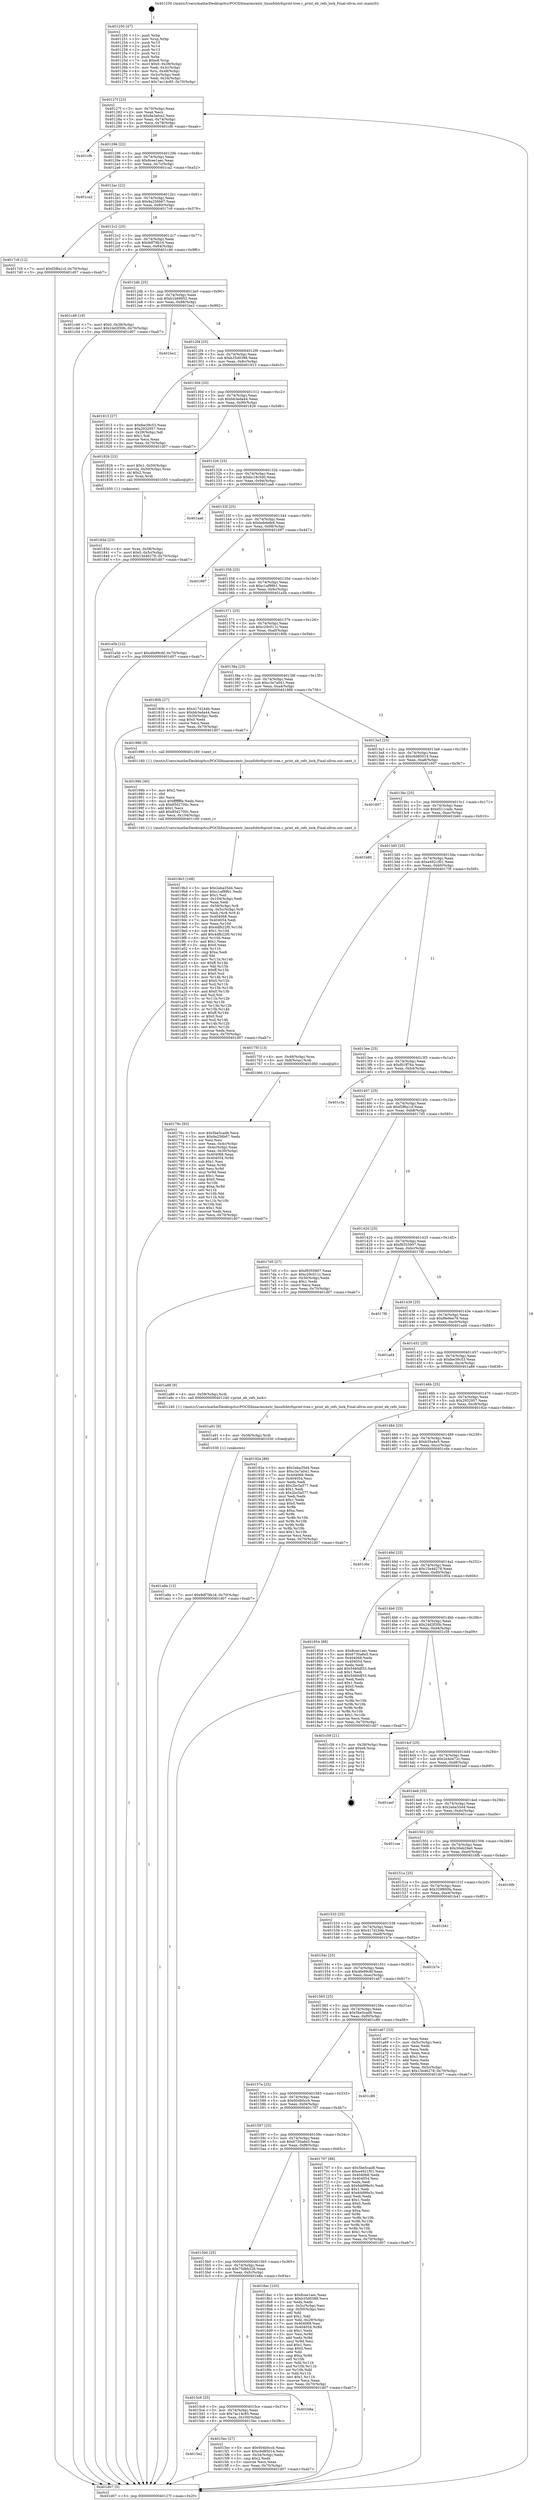 digraph "0x401250" {
  label = "0x401250 (/mnt/c/Users/mathe/Desktop/tcc/POCII/binaries/extr_linuxfsbtrfsprint-tree.c_print_eb_refs_lock_Final-ollvm.out::main(0))"
  labelloc = "t"
  node[shape=record]

  Entry [label="",width=0.3,height=0.3,shape=circle,fillcolor=black,style=filled]
  "0x40127f" [label="{
     0x40127f [23]\l
     | [instrs]\l
     &nbsp;&nbsp;0x40127f \<+3\>: mov -0x70(%rbp),%eax\l
     &nbsp;&nbsp;0x401282 \<+2\>: mov %eax,%ecx\l
     &nbsp;&nbsp;0x401284 \<+6\>: sub $0x8a3afce2,%ecx\l
     &nbsp;&nbsp;0x40128a \<+3\>: mov %eax,-0x74(%rbp)\l
     &nbsp;&nbsp;0x40128d \<+3\>: mov %ecx,-0x78(%rbp)\l
     &nbsp;&nbsp;0x401290 \<+6\>: je 0000000000401cfb \<main+0xaab\>\l
  }"]
  "0x401cfb" [label="{
     0x401cfb\l
  }", style=dashed]
  "0x401296" [label="{
     0x401296 [22]\l
     | [instrs]\l
     &nbsp;&nbsp;0x401296 \<+5\>: jmp 000000000040129b \<main+0x4b\>\l
     &nbsp;&nbsp;0x40129b \<+3\>: mov -0x74(%rbp),%eax\l
     &nbsp;&nbsp;0x40129e \<+5\>: sub $0x8cee1aec,%eax\l
     &nbsp;&nbsp;0x4012a3 \<+3\>: mov %eax,-0x7c(%rbp)\l
     &nbsp;&nbsp;0x4012a6 \<+6\>: je 0000000000401ca2 \<main+0xa52\>\l
  }"]
  Exit [label="",width=0.3,height=0.3,shape=circle,fillcolor=black,style=filled,peripheries=2]
  "0x401ca2" [label="{
     0x401ca2\l
  }", style=dashed]
  "0x4012ac" [label="{
     0x4012ac [22]\l
     | [instrs]\l
     &nbsp;&nbsp;0x4012ac \<+5\>: jmp 00000000004012b1 \<main+0x61\>\l
     &nbsp;&nbsp;0x4012b1 \<+3\>: mov -0x74(%rbp),%eax\l
     &nbsp;&nbsp;0x4012b4 \<+5\>: sub $0x9a256b67,%eax\l
     &nbsp;&nbsp;0x4012b9 \<+3\>: mov %eax,-0x80(%rbp)\l
     &nbsp;&nbsp;0x4012bc \<+6\>: je 00000000004017c9 \<main+0x579\>\l
  }"]
  "0x401a9a" [label="{
     0x401a9a [12]\l
     | [instrs]\l
     &nbsp;&nbsp;0x401a9a \<+7\>: movl $0x9df78b16,-0x70(%rbp)\l
     &nbsp;&nbsp;0x401aa1 \<+5\>: jmp 0000000000401d07 \<main+0xab7\>\l
  }"]
  "0x4017c9" [label="{
     0x4017c9 [12]\l
     | [instrs]\l
     &nbsp;&nbsp;0x4017c9 \<+7\>: movl $0xf2f6a1cf,-0x70(%rbp)\l
     &nbsp;&nbsp;0x4017d0 \<+5\>: jmp 0000000000401d07 \<main+0xab7\>\l
  }"]
  "0x4012c2" [label="{
     0x4012c2 [25]\l
     | [instrs]\l
     &nbsp;&nbsp;0x4012c2 \<+5\>: jmp 00000000004012c7 \<main+0x77\>\l
     &nbsp;&nbsp;0x4012c7 \<+3\>: mov -0x74(%rbp),%eax\l
     &nbsp;&nbsp;0x4012ca \<+5\>: sub $0x9df78b16,%eax\l
     &nbsp;&nbsp;0x4012cf \<+6\>: mov %eax,-0x84(%rbp)\l
     &nbsp;&nbsp;0x4012d5 \<+6\>: je 0000000000401c46 \<main+0x9f6\>\l
  }"]
  "0x401a91" [label="{
     0x401a91 [9]\l
     | [instrs]\l
     &nbsp;&nbsp;0x401a91 \<+4\>: mov -0x58(%rbp),%rdi\l
     &nbsp;&nbsp;0x401a95 \<+5\>: call 0000000000401030 \<free@plt\>\l
     | [calls]\l
     &nbsp;&nbsp;0x401030 \{1\} (unknown)\l
  }"]
  "0x401c46" [label="{
     0x401c46 [19]\l
     | [instrs]\l
     &nbsp;&nbsp;0x401c46 \<+7\>: movl $0x0,-0x38(%rbp)\l
     &nbsp;&nbsp;0x401c4d \<+7\>: movl $0x24d3f30b,-0x70(%rbp)\l
     &nbsp;&nbsp;0x401c54 \<+5\>: jmp 0000000000401d07 \<main+0xab7\>\l
  }"]
  "0x4012db" [label="{
     0x4012db [25]\l
     | [instrs]\l
     &nbsp;&nbsp;0x4012db \<+5\>: jmp 00000000004012e0 \<main+0x90\>\l
     &nbsp;&nbsp;0x4012e0 \<+3\>: mov -0x74(%rbp),%eax\l
     &nbsp;&nbsp;0x4012e3 \<+5\>: sub $0xb1b68852,%eax\l
     &nbsp;&nbsp;0x4012e8 \<+6\>: mov %eax,-0x88(%rbp)\l
     &nbsp;&nbsp;0x4012ee \<+6\>: je 0000000000401be2 \<main+0x992\>\l
  }"]
  "0x4019b3" [label="{
     0x4019b3 [168]\l
     | [instrs]\l
     &nbsp;&nbsp;0x4019b3 \<+5\>: mov $0x2eba35d4,%ecx\l
     &nbsp;&nbsp;0x4019b8 \<+5\>: mov $0xc1af99b1,%edx\l
     &nbsp;&nbsp;0x4019bd \<+3\>: mov $0x1,%sil\l
     &nbsp;&nbsp;0x4019c0 \<+6\>: mov -0x104(%rbp),%edi\l
     &nbsp;&nbsp;0x4019c6 \<+3\>: imul %eax,%edi\l
     &nbsp;&nbsp;0x4019c9 \<+4\>: mov -0x58(%rbp),%r8\l
     &nbsp;&nbsp;0x4019cd \<+4\>: movslq -0x5c(%rbp),%r9\l
     &nbsp;&nbsp;0x4019d1 \<+4\>: mov %edi,(%r8,%r9,4)\l
     &nbsp;&nbsp;0x4019d5 \<+7\>: mov 0x404068,%eax\l
     &nbsp;&nbsp;0x4019dc \<+7\>: mov 0x404054,%edi\l
     &nbsp;&nbsp;0x4019e3 \<+3\>: mov %eax,%r10d\l
     &nbsp;&nbsp;0x4019e6 \<+7\>: sub $0x4dfb22f0,%r10d\l
     &nbsp;&nbsp;0x4019ed \<+4\>: sub $0x1,%r10d\l
     &nbsp;&nbsp;0x4019f1 \<+7\>: add $0x4dfb22f0,%r10d\l
     &nbsp;&nbsp;0x4019f8 \<+4\>: imul %r10d,%eax\l
     &nbsp;&nbsp;0x4019fc \<+3\>: and $0x1,%eax\l
     &nbsp;&nbsp;0x4019ff \<+3\>: cmp $0x0,%eax\l
     &nbsp;&nbsp;0x401a02 \<+4\>: sete %r11b\l
     &nbsp;&nbsp;0x401a06 \<+3\>: cmp $0xa,%edi\l
     &nbsp;&nbsp;0x401a09 \<+3\>: setl %bl\l
     &nbsp;&nbsp;0x401a0c \<+3\>: mov %r11b,%r14b\l
     &nbsp;&nbsp;0x401a0f \<+4\>: xor $0xff,%r14b\l
     &nbsp;&nbsp;0x401a13 \<+3\>: mov %bl,%r15b\l
     &nbsp;&nbsp;0x401a16 \<+4\>: xor $0xff,%r15b\l
     &nbsp;&nbsp;0x401a1a \<+4\>: xor $0x0,%sil\l
     &nbsp;&nbsp;0x401a1e \<+3\>: mov %r14b,%r12b\l
     &nbsp;&nbsp;0x401a21 \<+4\>: and $0x0,%r12b\l
     &nbsp;&nbsp;0x401a25 \<+3\>: and %sil,%r11b\l
     &nbsp;&nbsp;0x401a28 \<+3\>: mov %r15b,%r13b\l
     &nbsp;&nbsp;0x401a2b \<+4\>: and $0x0,%r13b\l
     &nbsp;&nbsp;0x401a2f \<+3\>: and %sil,%bl\l
     &nbsp;&nbsp;0x401a32 \<+3\>: or %r11b,%r12b\l
     &nbsp;&nbsp;0x401a35 \<+3\>: or %bl,%r13b\l
     &nbsp;&nbsp;0x401a38 \<+3\>: xor %r13b,%r12b\l
     &nbsp;&nbsp;0x401a3b \<+3\>: or %r15b,%r14b\l
     &nbsp;&nbsp;0x401a3e \<+4\>: xor $0xff,%r14b\l
     &nbsp;&nbsp;0x401a42 \<+4\>: or $0x0,%sil\l
     &nbsp;&nbsp;0x401a46 \<+3\>: and %sil,%r14b\l
     &nbsp;&nbsp;0x401a49 \<+3\>: or %r14b,%r12b\l
     &nbsp;&nbsp;0x401a4c \<+4\>: test $0x1,%r12b\l
     &nbsp;&nbsp;0x401a50 \<+3\>: cmovne %edx,%ecx\l
     &nbsp;&nbsp;0x401a53 \<+3\>: mov %ecx,-0x70(%rbp)\l
     &nbsp;&nbsp;0x401a56 \<+5\>: jmp 0000000000401d07 \<main+0xab7\>\l
  }"]
  "0x401be2" [label="{
     0x401be2\l
  }", style=dashed]
  "0x4012f4" [label="{
     0x4012f4 [25]\l
     | [instrs]\l
     &nbsp;&nbsp;0x4012f4 \<+5\>: jmp 00000000004012f9 \<main+0xa9\>\l
     &nbsp;&nbsp;0x4012f9 \<+3\>: mov -0x74(%rbp),%eax\l
     &nbsp;&nbsp;0x4012fc \<+5\>: sub $0xb35d0388,%eax\l
     &nbsp;&nbsp;0x401301 \<+6\>: mov %eax,-0x8c(%rbp)\l
     &nbsp;&nbsp;0x401307 \<+6\>: je 0000000000401913 \<main+0x6c3\>\l
  }"]
  "0x40198b" [label="{
     0x40198b [40]\l
     | [instrs]\l
     &nbsp;&nbsp;0x40198b \<+5\>: mov $0x2,%ecx\l
     &nbsp;&nbsp;0x401990 \<+1\>: cltd\l
     &nbsp;&nbsp;0x401991 \<+2\>: idiv %ecx\l
     &nbsp;&nbsp;0x401993 \<+6\>: imul $0xfffffffe,%edx,%ecx\l
     &nbsp;&nbsp;0x401999 \<+6\>: sub $0x85d2700c,%ecx\l
     &nbsp;&nbsp;0x40199f \<+3\>: add $0x1,%ecx\l
     &nbsp;&nbsp;0x4019a2 \<+6\>: add $0x85d2700c,%ecx\l
     &nbsp;&nbsp;0x4019a8 \<+6\>: mov %ecx,-0x104(%rbp)\l
     &nbsp;&nbsp;0x4019ae \<+5\>: call 0000000000401160 \<next_i\>\l
     | [calls]\l
     &nbsp;&nbsp;0x401160 \{1\} (/mnt/c/Users/mathe/Desktop/tcc/POCII/binaries/extr_linuxfsbtrfsprint-tree.c_print_eb_refs_lock_Final-ollvm.out::next_i)\l
  }"]
  "0x401913" [label="{
     0x401913 [27]\l
     | [instrs]\l
     &nbsp;&nbsp;0x401913 \<+5\>: mov $0xfee39c53,%eax\l
     &nbsp;&nbsp;0x401918 \<+5\>: mov $0x2932957,%ecx\l
     &nbsp;&nbsp;0x40191d \<+3\>: mov -0x29(%rbp),%dl\l
     &nbsp;&nbsp;0x401920 \<+3\>: test $0x1,%dl\l
     &nbsp;&nbsp;0x401923 \<+3\>: cmovne %ecx,%eax\l
     &nbsp;&nbsp;0x401926 \<+3\>: mov %eax,-0x70(%rbp)\l
     &nbsp;&nbsp;0x401929 \<+5\>: jmp 0000000000401d07 \<main+0xab7\>\l
  }"]
  "0x40130d" [label="{
     0x40130d [25]\l
     | [instrs]\l
     &nbsp;&nbsp;0x40130d \<+5\>: jmp 0000000000401312 \<main+0xc2\>\l
     &nbsp;&nbsp;0x401312 \<+3\>: mov -0x74(%rbp),%eax\l
     &nbsp;&nbsp;0x401315 \<+5\>: sub $0xbb3eda44,%eax\l
     &nbsp;&nbsp;0x40131a \<+6\>: mov %eax,-0x90(%rbp)\l
     &nbsp;&nbsp;0x401320 \<+6\>: je 0000000000401826 \<main+0x5d6\>\l
  }"]
  "0x40183d" [label="{
     0x40183d [23]\l
     | [instrs]\l
     &nbsp;&nbsp;0x40183d \<+4\>: mov %rax,-0x58(%rbp)\l
     &nbsp;&nbsp;0x401841 \<+7\>: movl $0x0,-0x5c(%rbp)\l
     &nbsp;&nbsp;0x401848 \<+7\>: movl $0x15e46278,-0x70(%rbp)\l
     &nbsp;&nbsp;0x40184f \<+5\>: jmp 0000000000401d07 \<main+0xab7\>\l
  }"]
  "0x401826" [label="{
     0x401826 [23]\l
     | [instrs]\l
     &nbsp;&nbsp;0x401826 \<+7\>: movl $0x1,-0x50(%rbp)\l
     &nbsp;&nbsp;0x40182d \<+4\>: movslq -0x50(%rbp),%rax\l
     &nbsp;&nbsp;0x401831 \<+4\>: shl $0x2,%rax\l
     &nbsp;&nbsp;0x401835 \<+3\>: mov %rax,%rdi\l
     &nbsp;&nbsp;0x401838 \<+5\>: call 0000000000401050 \<malloc@plt\>\l
     | [calls]\l
     &nbsp;&nbsp;0x401050 \{1\} (unknown)\l
  }"]
  "0x401326" [label="{
     0x401326 [25]\l
     | [instrs]\l
     &nbsp;&nbsp;0x401326 \<+5\>: jmp 000000000040132b \<main+0xdb\>\l
     &nbsp;&nbsp;0x40132b \<+3\>: mov -0x74(%rbp),%eax\l
     &nbsp;&nbsp;0x40132e \<+5\>: sub $0xbc18c5d0,%eax\l
     &nbsp;&nbsp;0x401333 \<+6\>: mov %eax,-0x94(%rbp)\l
     &nbsp;&nbsp;0x401339 \<+6\>: je 0000000000401aa6 \<main+0x856\>\l
  }"]
  "0x40176c" [label="{
     0x40176c [93]\l
     | [instrs]\l
     &nbsp;&nbsp;0x40176c \<+5\>: mov $0x5be5cad8,%ecx\l
     &nbsp;&nbsp;0x401771 \<+5\>: mov $0x9a256b67,%edx\l
     &nbsp;&nbsp;0x401776 \<+2\>: xor %esi,%esi\l
     &nbsp;&nbsp;0x401778 \<+3\>: mov %eax,-0x4c(%rbp)\l
     &nbsp;&nbsp;0x40177b \<+3\>: mov -0x4c(%rbp),%eax\l
     &nbsp;&nbsp;0x40177e \<+3\>: mov %eax,-0x30(%rbp)\l
     &nbsp;&nbsp;0x401781 \<+7\>: mov 0x404068,%eax\l
     &nbsp;&nbsp;0x401788 \<+8\>: mov 0x404054,%r8d\l
     &nbsp;&nbsp;0x401790 \<+3\>: sub $0x1,%esi\l
     &nbsp;&nbsp;0x401793 \<+3\>: mov %eax,%r9d\l
     &nbsp;&nbsp;0x401796 \<+3\>: add %esi,%r9d\l
     &nbsp;&nbsp;0x401799 \<+4\>: imul %r9d,%eax\l
     &nbsp;&nbsp;0x40179d \<+3\>: and $0x1,%eax\l
     &nbsp;&nbsp;0x4017a0 \<+3\>: cmp $0x0,%eax\l
     &nbsp;&nbsp;0x4017a3 \<+4\>: sete %r10b\l
     &nbsp;&nbsp;0x4017a7 \<+4\>: cmp $0xa,%r8d\l
     &nbsp;&nbsp;0x4017ab \<+4\>: setl %r11b\l
     &nbsp;&nbsp;0x4017af \<+3\>: mov %r10b,%bl\l
     &nbsp;&nbsp;0x4017b2 \<+3\>: and %r11b,%bl\l
     &nbsp;&nbsp;0x4017b5 \<+3\>: xor %r11b,%r10b\l
     &nbsp;&nbsp;0x4017b8 \<+3\>: or %r10b,%bl\l
     &nbsp;&nbsp;0x4017bb \<+3\>: test $0x1,%bl\l
     &nbsp;&nbsp;0x4017be \<+3\>: cmovne %edx,%ecx\l
     &nbsp;&nbsp;0x4017c1 \<+3\>: mov %ecx,-0x70(%rbp)\l
     &nbsp;&nbsp;0x4017c4 \<+5\>: jmp 0000000000401d07 \<main+0xab7\>\l
  }"]
  "0x401aa6" [label="{
     0x401aa6\l
  }", style=dashed]
  "0x40133f" [label="{
     0x40133f [25]\l
     | [instrs]\l
     &nbsp;&nbsp;0x40133f \<+5\>: jmp 0000000000401344 \<main+0xf4\>\l
     &nbsp;&nbsp;0x401344 \<+3\>: mov -0x74(%rbp),%eax\l
     &nbsp;&nbsp;0x401347 \<+5\>: sub $0xbeb6efe8,%eax\l
     &nbsp;&nbsp;0x40134c \<+6\>: mov %eax,-0x98(%rbp)\l
     &nbsp;&nbsp;0x401352 \<+6\>: je 0000000000401697 \<main+0x447\>\l
  }"]
  "0x401250" [label="{
     0x401250 [47]\l
     | [instrs]\l
     &nbsp;&nbsp;0x401250 \<+1\>: push %rbp\l
     &nbsp;&nbsp;0x401251 \<+3\>: mov %rsp,%rbp\l
     &nbsp;&nbsp;0x401254 \<+2\>: push %r15\l
     &nbsp;&nbsp;0x401256 \<+2\>: push %r14\l
     &nbsp;&nbsp;0x401258 \<+2\>: push %r13\l
     &nbsp;&nbsp;0x40125a \<+2\>: push %r12\l
     &nbsp;&nbsp;0x40125c \<+1\>: push %rbx\l
     &nbsp;&nbsp;0x40125d \<+7\>: sub $0xe8,%rsp\l
     &nbsp;&nbsp;0x401264 \<+7\>: movl $0x0,-0x38(%rbp)\l
     &nbsp;&nbsp;0x40126b \<+3\>: mov %edi,-0x3c(%rbp)\l
     &nbsp;&nbsp;0x40126e \<+4\>: mov %rsi,-0x48(%rbp)\l
     &nbsp;&nbsp;0x401272 \<+3\>: mov -0x3c(%rbp),%edi\l
     &nbsp;&nbsp;0x401275 \<+3\>: mov %edi,-0x34(%rbp)\l
     &nbsp;&nbsp;0x401278 \<+7\>: movl $0x7ac14c85,-0x70(%rbp)\l
  }"]
  "0x401697" [label="{
     0x401697\l
  }", style=dashed]
  "0x401358" [label="{
     0x401358 [25]\l
     | [instrs]\l
     &nbsp;&nbsp;0x401358 \<+5\>: jmp 000000000040135d \<main+0x10d\>\l
     &nbsp;&nbsp;0x40135d \<+3\>: mov -0x74(%rbp),%eax\l
     &nbsp;&nbsp;0x401360 \<+5\>: sub $0xc1af99b1,%eax\l
     &nbsp;&nbsp;0x401365 \<+6\>: mov %eax,-0x9c(%rbp)\l
     &nbsp;&nbsp;0x40136b \<+6\>: je 0000000000401a5b \<main+0x80b\>\l
  }"]
  "0x401d07" [label="{
     0x401d07 [5]\l
     | [instrs]\l
     &nbsp;&nbsp;0x401d07 \<+5\>: jmp 000000000040127f \<main+0x2f\>\l
  }"]
  "0x401a5b" [label="{
     0x401a5b [12]\l
     | [instrs]\l
     &nbsp;&nbsp;0x401a5b \<+7\>: movl $0x4fe99c6f,-0x70(%rbp)\l
     &nbsp;&nbsp;0x401a62 \<+5\>: jmp 0000000000401d07 \<main+0xab7\>\l
  }"]
  "0x401371" [label="{
     0x401371 [25]\l
     | [instrs]\l
     &nbsp;&nbsp;0x401371 \<+5\>: jmp 0000000000401376 \<main+0x126\>\l
     &nbsp;&nbsp;0x401376 \<+3\>: mov -0x74(%rbp),%eax\l
     &nbsp;&nbsp;0x401379 \<+5\>: sub $0xc29c011c,%eax\l
     &nbsp;&nbsp;0x40137e \<+6\>: mov %eax,-0xa0(%rbp)\l
     &nbsp;&nbsp;0x401384 \<+6\>: je 000000000040180b \<main+0x5bb\>\l
  }"]
  "0x4015e2" [label="{
     0x4015e2\l
  }", style=dashed]
  "0x40180b" [label="{
     0x40180b [27]\l
     | [instrs]\l
     &nbsp;&nbsp;0x40180b \<+5\>: mov $0x417d1b4b,%eax\l
     &nbsp;&nbsp;0x401810 \<+5\>: mov $0xbb3eda44,%ecx\l
     &nbsp;&nbsp;0x401815 \<+3\>: mov -0x30(%rbp),%edx\l
     &nbsp;&nbsp;0x401818 \<+3\>: cmp $0x0,%edx\l
     &nbsp;&nbsp;0x40181b \<+3\>: cmove %ecx,%eax\l
     &nbsp;&nbsp;0x40181e \<+3\>: mov %eax,-0x70(%rbp)\l
     &nbsp;&nbsp;0x401821 \<+5\>: jmp 0000000000401d07 \<main+0xab7\>\l
  }"]
  "0x40138a" [label="{
     0x40138a [25]\l
     | [instrs]\l
     &nbsp;&nbsp;0x40138a \<+5\>: jmp 000000000040138f \<main+0x13f\>\l
     &nbsp;&nbsp;0x40138f \<+3\>: mov -0x74(%rbp),%eax\l
     &nbsp;&nbsp;0x401392 \<+5\>: sub $0xc3a7a041,%eax\l
     &nbsp;&nbsp;0x401397 \<+6\>: mov %eax,-0xa4(%rbp)\l
     &nbsp;&nbsp;0x40139d \<+6\>: je 0000000000401986 \<main+0x736\>\l
  }"]
  "0x4015ec" [label="{
     0x4015ec [27]\l
     | [instrs]\l
     &nbsp;&nbsp;0x4015ec \<+5\>: mov $0x604b0ccb,%eax\l
     &nbsp;&nbsp;0x4015f1 \<+5\>: mov $0xc6d85014,%ecx\l
     &nbsp;&nbsp;0x4015f6 \<+3\>: mov -0x34(%rbp),%edx\l
     &nbsp;&nbsp;0x4015f9 \<+3\>: cmp $0x2,%edx\l
     &nbsp;&nbsp;0x4015fc \<+3\>: cmovne %ecx,%eax\l
     &nbsp;&nbsp;0x4015ff \<+3\>: mov %eax,-0x70(%rbp)\l
     &nbsp;&nbsp;0x401602 \<+5\>: jmp 0000000000401d07 \<main+0xab7\>\l
  }"]
  "0x401986" [label="{
     0x401986 [5]\l
     | [instrs]\l
     &nbsp;&nbsp;0x401986 \<+5\>: call 0000000000401160 \<next_i\>\l
     | [calls]\l
     &nbsp;&nbsp;0x401160 \{1\} (/mnt/c/Users/mathe/Desktop/tcc/POCII/binaries/extr_linuxfsbtrfsprint-tree.c_print_eb_refs_lock_Final-ollvm.out::next_i)\l
  }"]
  "0x4013a3" [label="{
     0x4013a3 [25]\l
     | [instrs]\l
     &nbsp;&nbsp;0x4013a3 \<+5\>: jmp 00000000004013a8 \<main+0x158\>\l
     &nbsp;&nbsp;0x4013a8 \<+3\>: mov -0x74(%rbp),%eax\l
     &nbsp;&nbsp;0x4013ab \<+5\>: sub $0xc6d85014,%eax\l
     &nbsp;&nbsp;0x4013b0 \<+6\>: mov %eax,-0xa8(%rbp)\l
     &nbsp;&nbsp;0x4013b6 \<+6\>: je 0000000000401607 \<main+0x3b7\>\l
  }"]
  "0x4015c9" [label="{
     0x4015c9 [25]\l
     | [instrs]\l
     &nbsp;&nbsp;0x4015c9 \<+5\>: jmp 00000000004015ce \<main+0x37e\>\l
     &nbsp;&nbsp;0x4015ce \<+3\>: mov -0x74(%rbp),%eax\l
     &nbsp;&nbsp;0x4015d1 \<+5\>: sub $0x7ac14c85,%eax\l
     &nbsp;&nbsp;0x4015d6 \<+6\>: mov %eax,-0x100(%rbp)\l
     &nbsp;&nbsp;0x4015dc \<+6\>: je 00000000004015ec \<main+0x39c\>\l
  }"]
  "0x401607" [label="{
     0x401607\l
  }", style=dashed]
  "0x4013bc" [label="{
     0x4013bc [25]\l
     | [instrs]\l
     &nbsp;&nbsp;0x4013bc \<+5\>: jmp 00000000004013c1 \<main+0x171\>\l
     &nbsp;&nbsp;0x4013c1 \<+3\>: mov -0x74(%rbp),%eax\l
     &nbsp;&nbsp;0x4013c4 \<+5\>: sub $0xd511cadc,%eax\l
     &nbsp;&nbsp;0x4013c9 \<+6\>: mov %eax,-0xac(%rbp)\l
     &nbsp;&nbsp;0x4013cf \<+6\>: je 0000000000401b60 \<main+0x910\>\l
  }"]
  "0x401b8a" [label="{
     0x401b8a\l
  }", style=dashed]
  "0x401b60" [label="{
     0x401b60\l
  }", style=dashed]
  "0x4013d5" [label="{
     0x4013d5 [25]\l
     | [instrs]\l
     &nbsp;&nbsp;0x4013d5 \<+5\>: jmp 00000000004013da \<main+0x18a\>\l
     &nbsp;&nbsp;0x4013da \<+3\>: mov -0x74(%rbp),%eax\l
     &nbsp;&nbsp;0x4013dd \<+5\>: sub $0xe4921f01,%eax\l
     &nbsp;&nbsp;0x4013e2 \<+6\>: mov %eax,-0xb0(%rbp)\l
     &nbsp;&nbsp;0x4013e8 \<+6\>: je 000000000040175f \<main+0x50f\>\l
  }"]
  "0x4015b0" [label="{
     0x4015b0 [25]\l
     | [instrs]\l
     &nbsp;&nbsp;0x4015b0 \<+5\>: jmp 00000000004015b5 \<main+0x365\>\l
     &nbsp;&nbsp;0x4015b5 \<+3\>: mov -0x74(%rbp),%eax\l
     &nbsp;&nbsp;0x4015b8 \<+5\>: sub $0x75dbb226,%eax\l
     &nbsp;&nbsp;0x4015bd \<+6\>: mov %eax,-0xfc(%rbp)\l
     &nbsp;&nbsp;0x4015c3 \<+6\>: je 0000000000401b8a \<main+0x93a\>\l
  }"]
  "0x40175f" [label="{
     0x40175f [13]\l
     | [instrs]\l
     &nbsp;&nbsp;0x40175f \<+4\>: mov -0x48(%rbp),%rax\l
     &nbsp;&nbsp;0x401763 \<+4\>: mov 0x8(%rax),%rdi\l
     &nbsp;&nbsp;0x401767 \<+5\>: call 0000000000401060 \<atoi@plt\>\l
     | [calls]\l
     &nbsp;&nbsp;0x401060 \{1\} (unknown)\l
  }"]
  "0x4013ee" [label="{
     0x4013ee [25]\l
     | [instrs]\l
     &nbsp;&nbsp;0x4013ee \<+5\>: jmp 00000000004013f3 \<main+0x1a3\>\l
     &nbsp;&nbsp;0x4013f3 \<+3\>: mov -0x74(%rbp),%eax\l
     &nbsp;&nbsp;0x4013f6 \<+5\>: sub $0xf01ff76a,%eax\l
     &nbsp;&nbsp;0x4013fb \<+6\>: mov %eax,-0xb4(%rbp)\l
     &nbsp;&nbsp;0x401401 \<+6\>: je 0000000000401c3a \<main+0x9ea\>\l
  }"]
  "0x4018ac" [label="{
     0x4018ac [103]\l
     | [instrs]\l
     &nbsp;&nbsp;0x4018ac \<+5\>: mov $0x8cee1aec,%eax\l
     &nbsp;&nbsp;0x4018b1 \<+5\>: mov $0xb35d0388,%ecx\l
     &nbsp;&nbsp;0x4018b6 \<+2\>: xor %edx,%edx\l
     &nbsp;&nbsp;0x4018b8 \<+3\>: mov -0x5c(%rbp),%esi\l
     &nbsp;&nbsp;0x4018bb \<+3\>: cmp -0x50(%rbp),%esi\l
     &nbsp;&nbsp;0x4018be \<+4\>: setl %dil\l
     &nbsp;&nbsp;0x4018c2 \<+4\>: and $0x1,%dil\l
     &nbsp;&nbsp;0x4018c6 \<+4\>: mov %dil,-0x29(%rbp)\l
     &nbsp;&nbsp;0x4018ca \<+7\>: mov 0x404068,%esi\l
     &nbsp;&nbsp;0x4018d1 \<+8\>: mov 0x404054,%r8d\l
     &nbsp;&nbsp;0x4018d9 \<+3\>: sub $0x1,%edx\l
     &nbsp;&nbsp;0x4018dc \<+3\>: mov %esi,%r9d\l
     &nbsp;&nbsp;0x4018df \<+3\>: add %edx,%r9d\l
     &nbsp;&nbsp;0x4018e2 \<+4\>: imul %r9d,%esi\l
     &nbsp;&nbsp;0x4018e6 \<+3\>: and $0x1,%esi\l
     &nbsp;&nbsp;0x4018e9 \<+3\>: cmp $0x0,%esi\l
     &nbsp;&nbsp;0x4018ec \<+4\>: sete %dil\l
     &nbsp;&nbsp;0x4018f0 \<+4\>: cmp $0xa,%r8d\l
     &nbsp;&nbsp;0x4018f4 \<+4\>: setl %r10b\l
     &nbsp;&nbsp;0x4018f8 \<+3\>: mov %dil,%r11b\l
     &nbsp;&nbsp;0x4018fb \<+3\>: and %r10b,%r11b\l
     &nbsp;&nbsp;0x4018fe \<+3\>: xor %r10b,%dil\l
     &nbsp;&nbsp;0x401901 \<+3\>: or %dil,%r11b\l
     &nbsp;&nbsp;0x401904 \<+4\>: test $0x1,%r11b\l
     &nbsp;&nbsp;0x401908 \<+3\>: cmovne %ecx,%eax\l
     &nbsp;&nbsp;0x40190b \<+3\>: mov %eax,-0x70(%rbp)\l
     &nbsp;&nbsp;0x40190e \<+5\>: jmp 0000000000401d07 \<main+0xab7\>\l
  }"]
  "0x401c3a" [label="{
     0x401c3a\l
  }", style=dashed]
  "0x401407" [label="{
     0x401407 [25]\l
     | [instrs]\l
     &nbsp;&nbsp;0x401407 \<+5\>: jmp 000000000040140c \<main+0x1bc\>\l
     &nbsp;&nbsp;0x40140c \<+3\>: mov -0x74(%rbp),%eax\l
     &nbsp;&nbsp;0x40140f \<+5\>: sub $0xf2f6a1cf,%eax\l
     &nbsp;&nbsp;0x401414 \<+6\>: mov %eax,-0xb8(%rbp)\l
     &nbsp;&nbsp;0x40141a \<+6\>: je 00000000004017d5 \<main+0x585\>\l
  }"]
  "0x401597" [label="{
     0x401597 [25]\l
     | [instrs]\l
     &nbsp;&nbsp;0x401597 \<+5\>: jmp 000000000040159c \<main+0x34c\>\l
     &nbsp;&nbsp;0x40159c \<+3\>: mov -0x74(%rbp),%eax\l
     &nbsp;&nbsp;0x40159f \<+5\>: sub $0x6730a6e5,%eax\l
     &nbsp;&nbsp;0x4015a4 \<+6\>: mov %eax,-0xf8(%rbp)\l
     &nbsp;&nbsp;0x4015aa \<+6\>: je 00000000004018ac \<main+0x65c\>\l
  }"]
  "0x4017d5" [label="{
     0x4017d5 [27]\l
     | [instrs]\l
     &nbsp;&nbsp;0x4017d5 \<+5\>: mov $0xf9355907,%eax\l
     &nbsp;&nbsp;0x4017da \<+5\>: mov $0xc29c011c,%ecx\l
     &nbsp;&nbsp;0x4017df \<+3\>: mov -0x30(%rbp),%edx\l
     &nbsp;&nbsp;0x4017e2 \<+3\>: cmp $0x1,%edx\l
     &nbsp;&nbsp;0x4017e5 \<+3\>: cmovl %ecx,%eax\l
     &nbsp;&nbsp;0x4017e8 \<+3\>: mov %eax,-0x70(%rbp)\l
     &nbsp;&nbsp;0x4017eb \<+5\>: jmp 0000000000401d07 \<main+0xab7\>\l
  }"]
  "0x401420" [label="{
     0x401420 [25]\l
     | [instrs]\l
     &nbsp;&nbsp;0x401420 \<+5\>: jmp 0000000000401425 \<main+0x1d5\>\l
     &nbsp;&nbsp;0x401425 \<+3\>: mov -0x74(%rbp),%eax\l
     &nbsp;&nbsp;0x401428 \<+5\>: sub $0xf9355907,%eax\l
     &nbsp;&nbsp;0x40142d \<+6\>: mov %eax,-0xbc(%rbp)\l
     &nbsp;&nbsp;0x401433 \<+6\>: je 00000000004017f0 \<main+0x5a0\>\l
  }"]
  "0x401707" [label="{
     0x401707 [88]\l
     | [instrs]\l
     &nbsp;&nbsp;0x401707 \<+5\>: mov $0x5be5cad8,%eax\l
     &nbsp;&nbsp;0x40170c \<+5\>: mov $0xe4921f01,%ecx\l
     &nbsp;&nbsp;0x401711 \<+7\>: mov 0x404068,%edx\l
     &nbsp;&nbsp;0x401718 \<+7\>: mov 0x404054,%esi\l
     &nbsp;&nbsp;0x40171f \<+2\>: mov %edx,%edi\l
     &nbsp;&nbsp;0x401721 \<+6\>: sub $0x6dd98e3c,%edi\l
     &nbsp;&nbsp;0x401727 \<+3\>: sub $0x1,%edi\l
     &nbsp;&nbsp;0x40172a \<+6\>: add $0x6dd98e3c,%edi\l
     &nbsp;&nbsp;0x401730 \<+3\>: imul %edi,%edx\l
     &nbsp;&nbsp;0x401733 \<+3\>: and $0x1,%edx\l
     &nbsp;&nbsp;0x401736 \<+3\>: cmp $0x0,%edx\l
     &nbsp;&nbsp;0x401739 \<+4\>: sete %r8b\l
     &nbsp;&nbsp;0x40173d \<+3\>: cmp $0xa,%esi\l
     &nbsp;&nbsp;0x401740 \<+4\>: setl %r9b\l
     &nbsp;&nbsp;0x401744 \<+3\>: mov %r8b,%r10b\l
     &nbsp;&nbsp;0x401747 \<+3\>: and %r9b,%r10b\l
     &nbsp;&nbsp;0x40174a \<+3\>: xor %r9b,%r8b\l
     &nbsp;&nbsp;0x40174d \<+3\>: or %r8b,%r10b\l
     &nbsp;&nbsp;0x401750 \<+4\>: test $0x1,%r10b\l
     &nbsp;&nbsp;0x401754 \<+3\>: cmovne %ecx,%eax\l
     &nbsp;&nbsp;0x401757 \<+3\>: mov %eax,-0x70(%rbp)\l
     &nbsp;&nbsp;0x40175a \<+5\>: jmp 0000000000401d07 \<main+0xab7\>\l
  }"]
  "0x4017f0" [label="{
     0x4017f0\l
  }", style=dashed]
  "0x401439" [label="{
     0x401439 [25]\l
     | [instrs]\l
     &nbsp;&nbsp;0x401439 \<+5\>: jmp 000000000040143e \<main+0x1ee\>\l
     &nbsp;&nbsp;0x40143e \<+3\>: mov -0x74(%rbp),%eax\l
     &nbsp;&nbsp;0x401441 \<+5\>: sub $0xf9e9ee79,%eax\l
     &nbsp;&nbsp;0x401446 \<+6\>: mov %eax,-0xc0(%rbp)\l
     &nbsp;&nbsp;0x40144c \<+6\>: je 0000000000401ad4 \<main+0x884\>\l
  }"]
  "0x40157e" [label="{
     0x40157e [25]\l
     | [instrs]\l
     &nbsp;&nbsp;0x40157e \<+5\>: jmp 0000000000401583 \<main+0x333\>\l
     &nbsp;&nbsp;0x401583 \<+3\>: mov -0x74(%rbp),%eax\l
     &nbsp;&nbsp;0x401586 \<+5\>: sub $0x604b0ccb,%eax\l
     &nbsp;&nbsp;0x40158b \<+6\>: mov %eax,-0xf4(%rbp)\l
     &nbsp;&nbsp;0x401591 \<+6\>: je 0000000000401707 \<main+0x4b7\>\l
  }"]
  "0x401ad4" [label="{
     0x401ad4\l
  }", style=dashed]
  "0x401452" [label="{
     0x401452 [25]\l
     | [instrs]\l
     &nbsp;&nbsp;0x401452 \<+5\>: jmp 0000000000401457 \<main+0x207\>\l
     &nbsp;&nbsp;0x401457 \<+3\>: mov -0x74(%rbp),%eax\l
     &nbsp;&nbsp;0x40145a \<+5\>: sub $0xfee39c53,%eax\l
     &nbsp;&nbsp;0x40145f \<+6\>: mov %eax,-0xc4(%rbp)\l
     &nbsp;&nbsp;0x401465 \<+6\>: je 0000000000401a88 \<main+0x838\>\l
  }"]
  "0x401c86" [label="{
     0x401c86\l
  }", style=dashed]
  "0x401a88" [label="{
     0x401a88 [9]\l
     | [instrs]\l
     &nbsp;&nbsp;0x401a88 \<+4\>: mov -0x58(%rbp),%rdi\l
     &nbsp;&nbsp;0x401a8c \<+5\>: call 0000000000401240 \<print_eb_refs_lock\>\l
     | [calls]\l
     &nbsp;&nbsp;0x401240 \{1\} (/mnt/c/Users/mathe/Desktop/tcc/POCII/binaries/extr_linuxfsbtrfsprint-tree.c_print_eb_refs_lock_Final-ollvm.out::print_eb_refs_lock)\l
  }"]
  "0x40146b" [label="{
     0x40146b [25]\l
     | [instrs]\l
     &nbsp;&nbsp;0x40146b \<+5\>: jmp 0000000000401470 \<main+0x220\>\l
     &nbsp;&nbsp;0x401470 \<+3\>: mov -0x74(%rbp),%eax\l
     &nbsp;&nbsp;0x401473 \<+5\>: sub $0x2932957,%eax\l
     &nbsp;&nbsp;0x401478 \<+6\>: mov %eax,-0xc8(%rbp)\l
     &nbsp;&nbsp;0x40147e \<+6\>: je 000000000040192e \<main+0x6de\>\l
  }"]
  "0x401565" [label="{
     0x401565 [25]\l
     | [instrs]\l
     &nbsp;&nbsp;0x401565 \<+5\>: jmp 000000000040156a \<main+0x31a\>\l
     &nbsp;&nbsp;0x40156a \<+3\>: mov -0x74(%rbp),%eax\l
     &nbsp;&nbsp;0x40156d \<+5\>: sub $0x5be5cad8,%eax\l
     &nbsp;&nbsp;0x401572 \<+6\>: mov %eax,-0xf0(%rbp)\l
     &nbsp;&nbsp;0x401578 \<+6\>: je 0000000000401c86 \<main+0xa36\>\l
  }"]
  "0x40192e" [label="{
     0x40192e [88]\l
     | [instrs]\l
     &nbsp;&nbsp;0x40192e \<+5\>: mov $0x2eba35d4,%eax\l
     &nbsp;&nbsp;0x401933 \<+5\>: mov $0xc3a7a041,%ecx\l
     &nbsp;&nbsp;0x401938 \<+7\>: mov 0x404068,%edx\l
     &nbsp;&nbsp;0x40193f \<+7\>: mov 0x404054,%esi\l
     &nbsp;&nbsp;0x401946 \<+2\>: mov %edx,%edi\l
     &nbsp;&nbsp;0x401948 \<+6\>: add $0x2bc5a577,%edi\l
     &nbsp;&nbsp;0x40194e \<+3\>: sub $0x1,%edi\l
     &nbsp;&nbsp;0x401951 \<+6\>: sub $0x2bc5a577,%edi\l
     &nbsp;&nbsp;0x401957 \<+3\>: imul %edi,%edx\l
     &nbsp;&nbsp;0x40195a \<+3\>: and $0x1,%edx\l
     &nbsp;&nbsp;0x40195d \<+3\>: cmp $0x0,%edx\l
     &nbsp;&nbsp;0x401960 \<+4\>: sete %r8b\l
     &nbsp;&nbsp;0x401964 \<+3\>: cmp $0xa,%esi\l
     &nbsp;&nbsp;0x401967 \<+4\>: setl %r9b\l
     &nbsp;&nbsp;0x40196b \<+3\>: mov %r8b,%r10b\l
     &nbsp;&nbsp;0x40196e \<+3\>: and %r9b,%r10b\l
     &nbsp;&nbsp;0x401971 \<+3\>: xor %r9b,%r8b\l
     &nbsp;&nbsp;0x401974 \<+3\>: or %r8b,%r10b\l
     &nbsp;&nbsp;0x401977 \<+4\>: test $0x1,%r10b\l
     &nbsp;&nbsp;0x40197b \<+3\>: cmovne %ecx,%eax\l
     &nbsp;&nbsp;0x40197e \<+3\>: mov %eax,-0x70(%rbp)\l
     &nbsp;&nbsp;0x401981 \<+5\>: jmp 0000000000401d07 \<main+0xab7\>\l
  }"]
  "0x401484" [label="{
     0x401484 [25]\l
     | [instrs]\l
     &nbsp;&nbsp;0x401484 \<+5\>: jmp 0000000000401489 \<main+0x239\>\l
     &nbsp;&nbsp;0x401489 \<+3\>: mov -0x74(%rbp),%eax\l
     &nbsp;&nbsp;0x40148c \<+5\>: sub $0xb35a4e5,%eax\l
     &nbsp;&nbsp;0x401491 \<+6\>: mov %eax,-0xcc(%rbp)\l
     &nbsp;&nbsp;0x401497 \<+6\>: je 0000000000401c6e \<main+0xa1e\>\l
  }"]
  "0x401a67" [label="{
     0x401a67 [33]\l
     | [instrs]\l
     &nbsp;&nbsp;0x401a67 \<+2\>: xor %eax,%eax\l
     &nbsp;&nbsp;0x401a69 \<+3\>: mov -0x5c(%rbp),%ecx\l
     &nbsp;&nbsp;0x401a6c \<+2\>: mov %eax,%edx\l
     &nbsp;&nbsp;0x401a6e \<+2\>: sub %ecx,%edx\l
     &nbsp;&nbsp;0x401a70 \<+2\>: mov %eax,%ecx\l
     &nbsp;&nbsp;0x401a72 \<+3\>: sub $0x1,%ecx\l
     &nbsp;&nbsp;0x401a75 \<+2\>: add %ecx,%edx\l
     &nbsp;&nbsp;0x401a77 \<+2\>: sub %edx,%eax\l
     &nbsp;&nbsp;0x401a79 \<+3\>: mov %eax,-0x5c(%rbp)\l
     &nbsp;&nbsp;0x401a7c \<+7\>: movl $0x15e46278,-0x70(%rbp)\l
     &nbsp;&nbsp;0x401a83 \<+5\>: jmp 0000000000401d07 \<main+0xab7\>\l
  }"]
  "0x401c6e" [label="{
     0x401c6e\l
  }", style=dashed]
  "0x40149d" [label="{
     0x40149d [25]\l
     | [instrs]\l
     &nbsp;&nbsp;0x40149d \<+5\>: jmp 00000000004014a2 \<main+0x252\>\l
     &nbsp;&nbsp;0x4014a2 \<+3\>: mov -0x74(%rbp),%eax\l
     &nbsp;&nbsp;0x4014a5 \<+5\>: sub $0x15e46278,%eax\l
     &nbsp;&nbsp;0x4014aa \<+6\>: mov %eax,-0xd0(%rbp)\l
     &nbsp;&nbsp;0x4014b0 \<+6\>: je 0000000000401854 \<main+0x604\>\l
  }"]
  "0x40154c" [label="{
     0x40154c [25]\l
     | [instrs]\l
     &nbsp;&nbsp;0x40154c \<+5\>: jmp 0000000000401551 \<main+0x301\>\l
     &nbsp;&nbsp;0x401551 \<+3\>: mov -0x74(%rbp),%eax\l
     &nbsp;&nbsp;0x401554 \<+5\>: sub $0x4fe99c6f,%eax\l
     &nbsp;&nbsp;0x401559 \<+6\>: mov %eax,-0xec(%rbp)\l
     &nbsp;&nbsp;0x40155f \<+6\>: je 0000000000401a67 \<main+0x817\>\l
  }"]
  "0x401854" [label="{
     0x401854 [88]\l
     | [instrs]\l
     &nbsp;&nbsp;0x401854 \<+5\>: mov $0x8cee1aec,%eax\l
     &nbsp;&nbsp;0x401859 \<+5\>: mov $0x6730a6e5,%ecx\l
     &nbsp;&nbsp;0x40185e \<+7\>: mov 0x404068,%edx\l
     &nbsp;&nbsp;0x401865 \<+7\>: mov 0x404054,%esi\l
     &nbsp;&nbsp;0x40186c \<+2\>: mov %edx,%edi\l
     &nbsp;&nbsp;0x40186e \<+6\>: add $0x5460df33,%edi\l
     &nbsp;&nbsp;0x401874 \<+3\>: sub $0x1,%edi\l
     &nbsp;&nbsp;0x401877 \<+6\>: sub $0x5460df33,%edi\l
     &nbsp;&nbsp;0x40187d \<+3\>: imul %edi,%edx\l
     &nbsp;&nbsp;0x401880 \<+3\>: and $0x1,%edx\l
     &nbsp;&nbsp;0x401883 \<+3\>: cmp $0x0,%edx\l
     &nbsp;&nbsp;0x401886 \<+4\>: sete %r8b\l
     &nbsp;&nbsp;0x40188a \<+3\>: cmp $0xa,%esi\l
     &nbsp;&nbsp;0x40188d \<+4\>: setl %r9b\l
     &nbsp;&nbsp;0x401891 \<+3\>: mov %r8b,%r10b\l
     &nbsp;&nbsp;0x401894 \<+3\>: and %r9b,%r10b\l
     &nbsp;&nbsp;0x401897 \<+3\>: xor %r9b,%r8b\l
     &nbsp;&nbsp;0x40189a \<+3\>: or %r8b,%r10b\l
     &nbsp;&nbsp;0x40189d \<+4\>: test $0x1,%r10b\l
     &nbsp;&nbsp;0x4018a1 \<+3\>: cmovne %ecx,%eax\l
     &nbsp;&nbsp;0x4018a4 \<+3\>: mov %eax,-0x70(%rbp)\l
     &nbsp;&nbsp;0x4018a7 \<+5\>: jmp 0000000000401d07 \<main+0xab7\>\l
  }"]
  "0x4014b6" [label="{
     0x4014b6 [25]\l
     | [instrs]\l
     &nbsp;&nbsp;0x4014b6 \<+5\>: jmp 00000000004014bb \<main+0x26b\>\l
     &nbsp;&nbsp;0x4014bb \<+3\>: mov -0x74(%rbp),%eax\l
     &nbsp;&nbsp;0x4014be \<+5\>: sub $0x24d3f30b,%eax\l
     &nbsp;&nbsp;0x4014c3 \<+6\>: mov %eax,-0xd4(%rbp)\l
     &nbsp;&nbsp;0x4014c9 \<+6\>: je 0000000000401c59 \<main+0xa09\>\l
  }"]
  "0x401b7e" [label="{
     0x401b7e\l
  }", style=dashed]
  "0x401c59" [label="{
     0x401c59 [21]\l
     | [instrs]\l
     &nbsp;&nbsp;0x401c59 \<+3\>: mov -0x38(%rbp),%eax\l
     &nbsp;&nbsp;0x401c5c \<+7\>: add $0xe8,%rsp\l
     &nbsp;&nbsp;0x401c63 \<+1\>: pop %rbx\l
     &nbsp;&nbsp;0x401c64 \<+2\>: pop %r12\l
     &nbsp;&nbsp;0x401c66 \<+2\>: pop %r13\l
     &nbsp;&nbsp;0x401c68 \<+2\>: pop %r14\l
     &nbsp;&nbsp;0x401c6a \<+2\>: pop %r15\l
     &nbsp;&nbsp;0x401c6c \<+1\>: pop %rbp\l
     &nbsp;&nbsp;0x401c6d \<+1\>: ret\l
  }"]
  "0x4014cf" [label="{
     0x4014cf [25]\l
     | [instrs]\l
     &nbsp;&nbsp;0x4014cf \<+5\>: jmp 00000000004014d4 \<main+0x284\>\l
     &nbsp;&nbsp;0x4014d4 \<+3\>: mov -0x74(%rbp),%eax\l
     &nbsp;&nbsp;0x4014d7 \<+5\>: sub $0x2d4d472c,%eax\l
     &nbsp;&nbsp;0x4014dc \<+6\>: mov %eax,-0xd8(%rbp)\l
     &nbsp;&nbsp;0x4014e2 \<+6\>: je 0000000000401aef \<main+0x89f\>\l
  }"]
  "0x401533" [label="{
     0x401533 [25]\l
     | [instrs]\l
     &nbsp;&nbsp;0x401533 \<+5\>: jmp 0000000000401538 \<main+0x2e8\>\l
     &nbsp;&nbsp;0x401538 \<+3\>: mov -0x74(%rbp),%eax\l
     &nbsp;&nbsp;0x40153b \<+5\>: sub $0x417d1b4b,%eax\l
     &nbsp;&nbsp;0x401540 \<+6\>: mov %eax,-0xe8(%rbp)\l
     &nbsp;&nbsp;0x401546 \<+6\>: je 0000000000401b7e \<main+0x92e\>\l
  }"]
  "0x401aef" [label="{
     0x401aef\l
  }", style=dashed]
  "0x4014e8" [label="{
     0x4014e8 [25]\l
     | [instrs]\l
     &nbsp;&nbsp;0x4014e8 \<+5\>: jmp 00000000004014ed \<main+0x29d\>\l
     &nbsp;&nbsp;0x4014ed \<+3\>: mov -0x74(%rbp),%eax\l
     &nbsp;&nbsp;0x4014f0 \<+5\>: sub $0x2eba35d4,%eax\l
     &nbsp;&nbsp;0x4014f5 \<+6\>: mov %eax,-0xdc(%rbp)\l
     &nbsp;&nbsp;0x4014fb \<+6\>: je 0000000000401cae \<main+0xa5e\>\l
  }"]
  "0x401b41" [label="{
     0x401b41\l
  }", style=dashed]
  "0x401cae" [label="{
     0x401cae\l
  }", style=dashed]
  "0x401501" [label="{
     0x401501 [25]\l
     | [instrs]\l
     &nbsp;&nbsp;0x401501 \<+5\>: jmp 0000000000401506 \<main+0x2b6\>\l
     &nbsp;&nbsp;0x401506 \<+3\>: mov -0x74(%rbp),%eax\l
     &nbsp;&nbsp;0x401509 \<+5\>: sub $0x30eb29a0,%eax\l
     &nbsp;&nbsp;0x40150e \<+6\>: mov %eax,-0xe0(%rbp)\l
     &nbsp;&nbsp;0x401514 \<+6\>: je 00000000004016fb \<main+0x4ab\>\l
  }"]
  "0x40151a" [label="{
     0x40151a [25]\l
     | [instrs]\l
     &nbsp;&nbsp;0x40151a \<+5\>: jmp 000000000040151f \<main+0x2cf\>\l
     &nbsp;&nbsp;0x40151f \<+3\>: mov -0x74(%rbp),%eax\l
     &nbsp;&nbsp;0x401522 \<+5\>: sub $0x329800fa,%eax\l
     &nbsp;&nbsp;0x401527 \<+6\>: mov %eax,-0xe4(%rbp)\l
     &nbsp;&nbsp;0x40152d \<+6\>: je 0000000000401b41 \<main+0x8f1\>\l
  }"]
  "0x4016fb" [label="{
     0x4016fb\l
  }", style=dashed]
  Entry -> "0x401250" [label=" 1"]
  "0x40127f" -> "0x401cfb" [label=" 0"]
  "0x40127f" -> "0x401296" [label=" 20"]
  "0x401c59" -> Exit [label=" 1"]
  "0x401296" -> "0x401ca2" [label=" 0"]
  "0x401296" -> "0x4012ac" [label=" 20"]
  "0x401c46" -> "0x401d07" [label=" 1"]
  "0x4012ac" -> "0x4017c9" [label=" 1"]
  "0x4012ac" -> "0x4012c2" [label=" 19"]
  "0x401a9a" -> "0x401d07" [label=" 1"]
  "0x4012c2" -> "0x401c46" [label=" 1"]
  "0x4012c2" -> "0x4012db" [label=" 18"]
  "0x401a91" -> "0x401a9a" [label=" 1"]
  "0x4012db" -> "0x401be2" [label=" 0"]
  "0x4012db" -> "0x4012f4" [label=" 18"]
  "0x401a88" -> "0x401a91" [label=" 1"]
  "0x4012f4" -> "0x401913" [label=" 2"]
  "0x4012f4" -> "0x40130d" [label=" 16"]
  "0x401a67" -> "0x401d07" [label=" 1"]
  "0x40130d" -> "0x401826" [label=" 1"]
  "0x40130d" -> "0x401326" [label=" 15"]
  "0x401a5b" -> "0x401d07" [label=" 1"]
  "0x401326" -> "0x401aa6" [label=" 0"]
  "0x401326" -> "0x40133f" [label=" 15"]
  "0x4019b3" -> "0x401d07" [label=" 1"]
  "0x40133f" -> "0x401697" [label=" 0"]
  "0x40133f" -> "0x401358" [label=" 15"]
  "0x40198b" -> "0x4019b3" [label=" 1"]
  "0x401358" -> "0x401a5b" [label=" 1"]
  "0x401358" -> "0x401371" [label=" 14"]
  "0x401986" -> "0x40198b" [label=" 1"]
  "0x401371" -> "0x40180b" [label=" 1"]
  "0x401371" -> "0x40138a" [label=" 13"]
  "0x40192e" -> "0x401d07" [label=" 1"]
  "0x40138a" -> "0x401986" [label=" 1"]
  "0x40138a" -> "0x4013a3" [label=" 12"]
  "0x401913" -> "0x401d07" [label=" 2"]
  "0x4013a3" -> "0x401607" [label=" 0"]
  "0x4013a3" -> "0x4013bc" [label=" 12"]
  "0x401854" -> "0x401d07" [label=" 2"]
  "0x4013bc" -> "0x401b60" [label=" 0"]
  "0x4013bc" -> "0x4013d5" [label=" 12"]
  "0x40183d" -> "0x401d07" [label=" 1"]
  "0x4013d5" -> "0x40175f" [label=" 1"]
  "0x4013d5" -> "0x4013ee" [label=" 11"]
  "0x40180b" -> "0x401d07" [label=" 1"]
  "0x4013ee" -> "0x401c3a" [label=" 0"]
  "0x4013ee" -> "0x401407" [label=" 11"]
  "0x4017d5" -> "0x401d07" [label=" 1"]
  "0x401407" -> "0x4017d5" [label=" 1"]
  "0x401407" -> "0x401420" [label=" 10"]
  "0x40176c" -> "0x401d07" [label=" 1"]
  "0x401420" -> "0x4017f0" [label=" 0"]
  "0x401420" -> "0x401439" [label=" 10"]
  "0x40175f" -> "0x40176c" [label=" 1"]
  "0x401439" -> "0x401ad4" [label=" 0"]
  "0x401439" -> "0x401452" [label=" 10"]
  "0x401d07" -> "0x40127f" [label=" 19"]
  "0x401452" -> "0x401a88" [label=" 1"]
  "0x401452" -> "0x40146b" [label=" 9"]
  "0x401250" -> "0x40127f" [label=" 1"]
  "0x40146b" -> "0x40192e" [label=" 1"]
  "0x40146b" -> "0x401484" [label=" 8"]
  "0x4015c9" -> "0x4015e2" [label=" 0"]
  "0x401484" -> "0x401c6e" [label=" 0"]
  "0x401484" -> "0x40149d" [label=" 8"]
  "0x4015c9" -> "0x4015ec" [label=" 1"]
  "0x40149d" -> "0x401854" [label=" 2"]
  "0x40149d" -> "0x4014b6" [label=" 6"]
  "0x4015b0" -> "0x4015c9" [label=" 1"]
  "0x4014b6" -> "0x401c59" [label=" 1"]
  "0x4014b6" -> "0x4014cf" [label=" 5"]
  "0x4015b0" -> "0x401b8a" [label=" 0"]
  "0x4014cf" -> "0x401aef" [label=" 0"]
  "0x4014cf" -> "0x4014e8" [label=" 5"]
  "0x401597" -> "0x4015b0" [label=" 1"]
  "0x4014e8" -> "0x401cae" [label=" 0"]
  "0x4014e8" -> "0x401501" [label=" 5"]
  "0x401597" -> "0x4018ac" [label=" 2"]
  "0x401501" -> "0x4016fb" [label=" 0"]
  "0x401501" -> "0x40151a" [label=" 5"]
  "0x4017c9" -> "0x401d07" [label=" 1"]
  "0x40151a" -> "0x401b41" [label=" 0"]
  "0x40151a" -> "0x401533" [label=" 5"]
  "0x401826" -> "0x40183d" [label=" 1"]
  "0x401533" -> "0x401b7e" [label=" 0"]
  "0x401533" -> "0x40154c" [label=" 5"]
  "0x4018ac" -> "0x401d07" [label=" 2"]
  "0x40154c" -> "0x401a67" [label=" 1"]
  "0x40154c" -> "0x401565" [label=" 4"]
  "0x4015ec" -> "0x401d07" [label=" 1"]
  "0x401565" -> "0x401c86" [label=" 0"]
  "0x401565" -> "0x40157e" [label=" 4"]
  "0x401707" -> "0x401d07" [label=" 1"]
  "0x40157e" -> "0x401707" [label=" 1"]
  "0x40157e" -> "0x401597" [label=" 3"]
}
